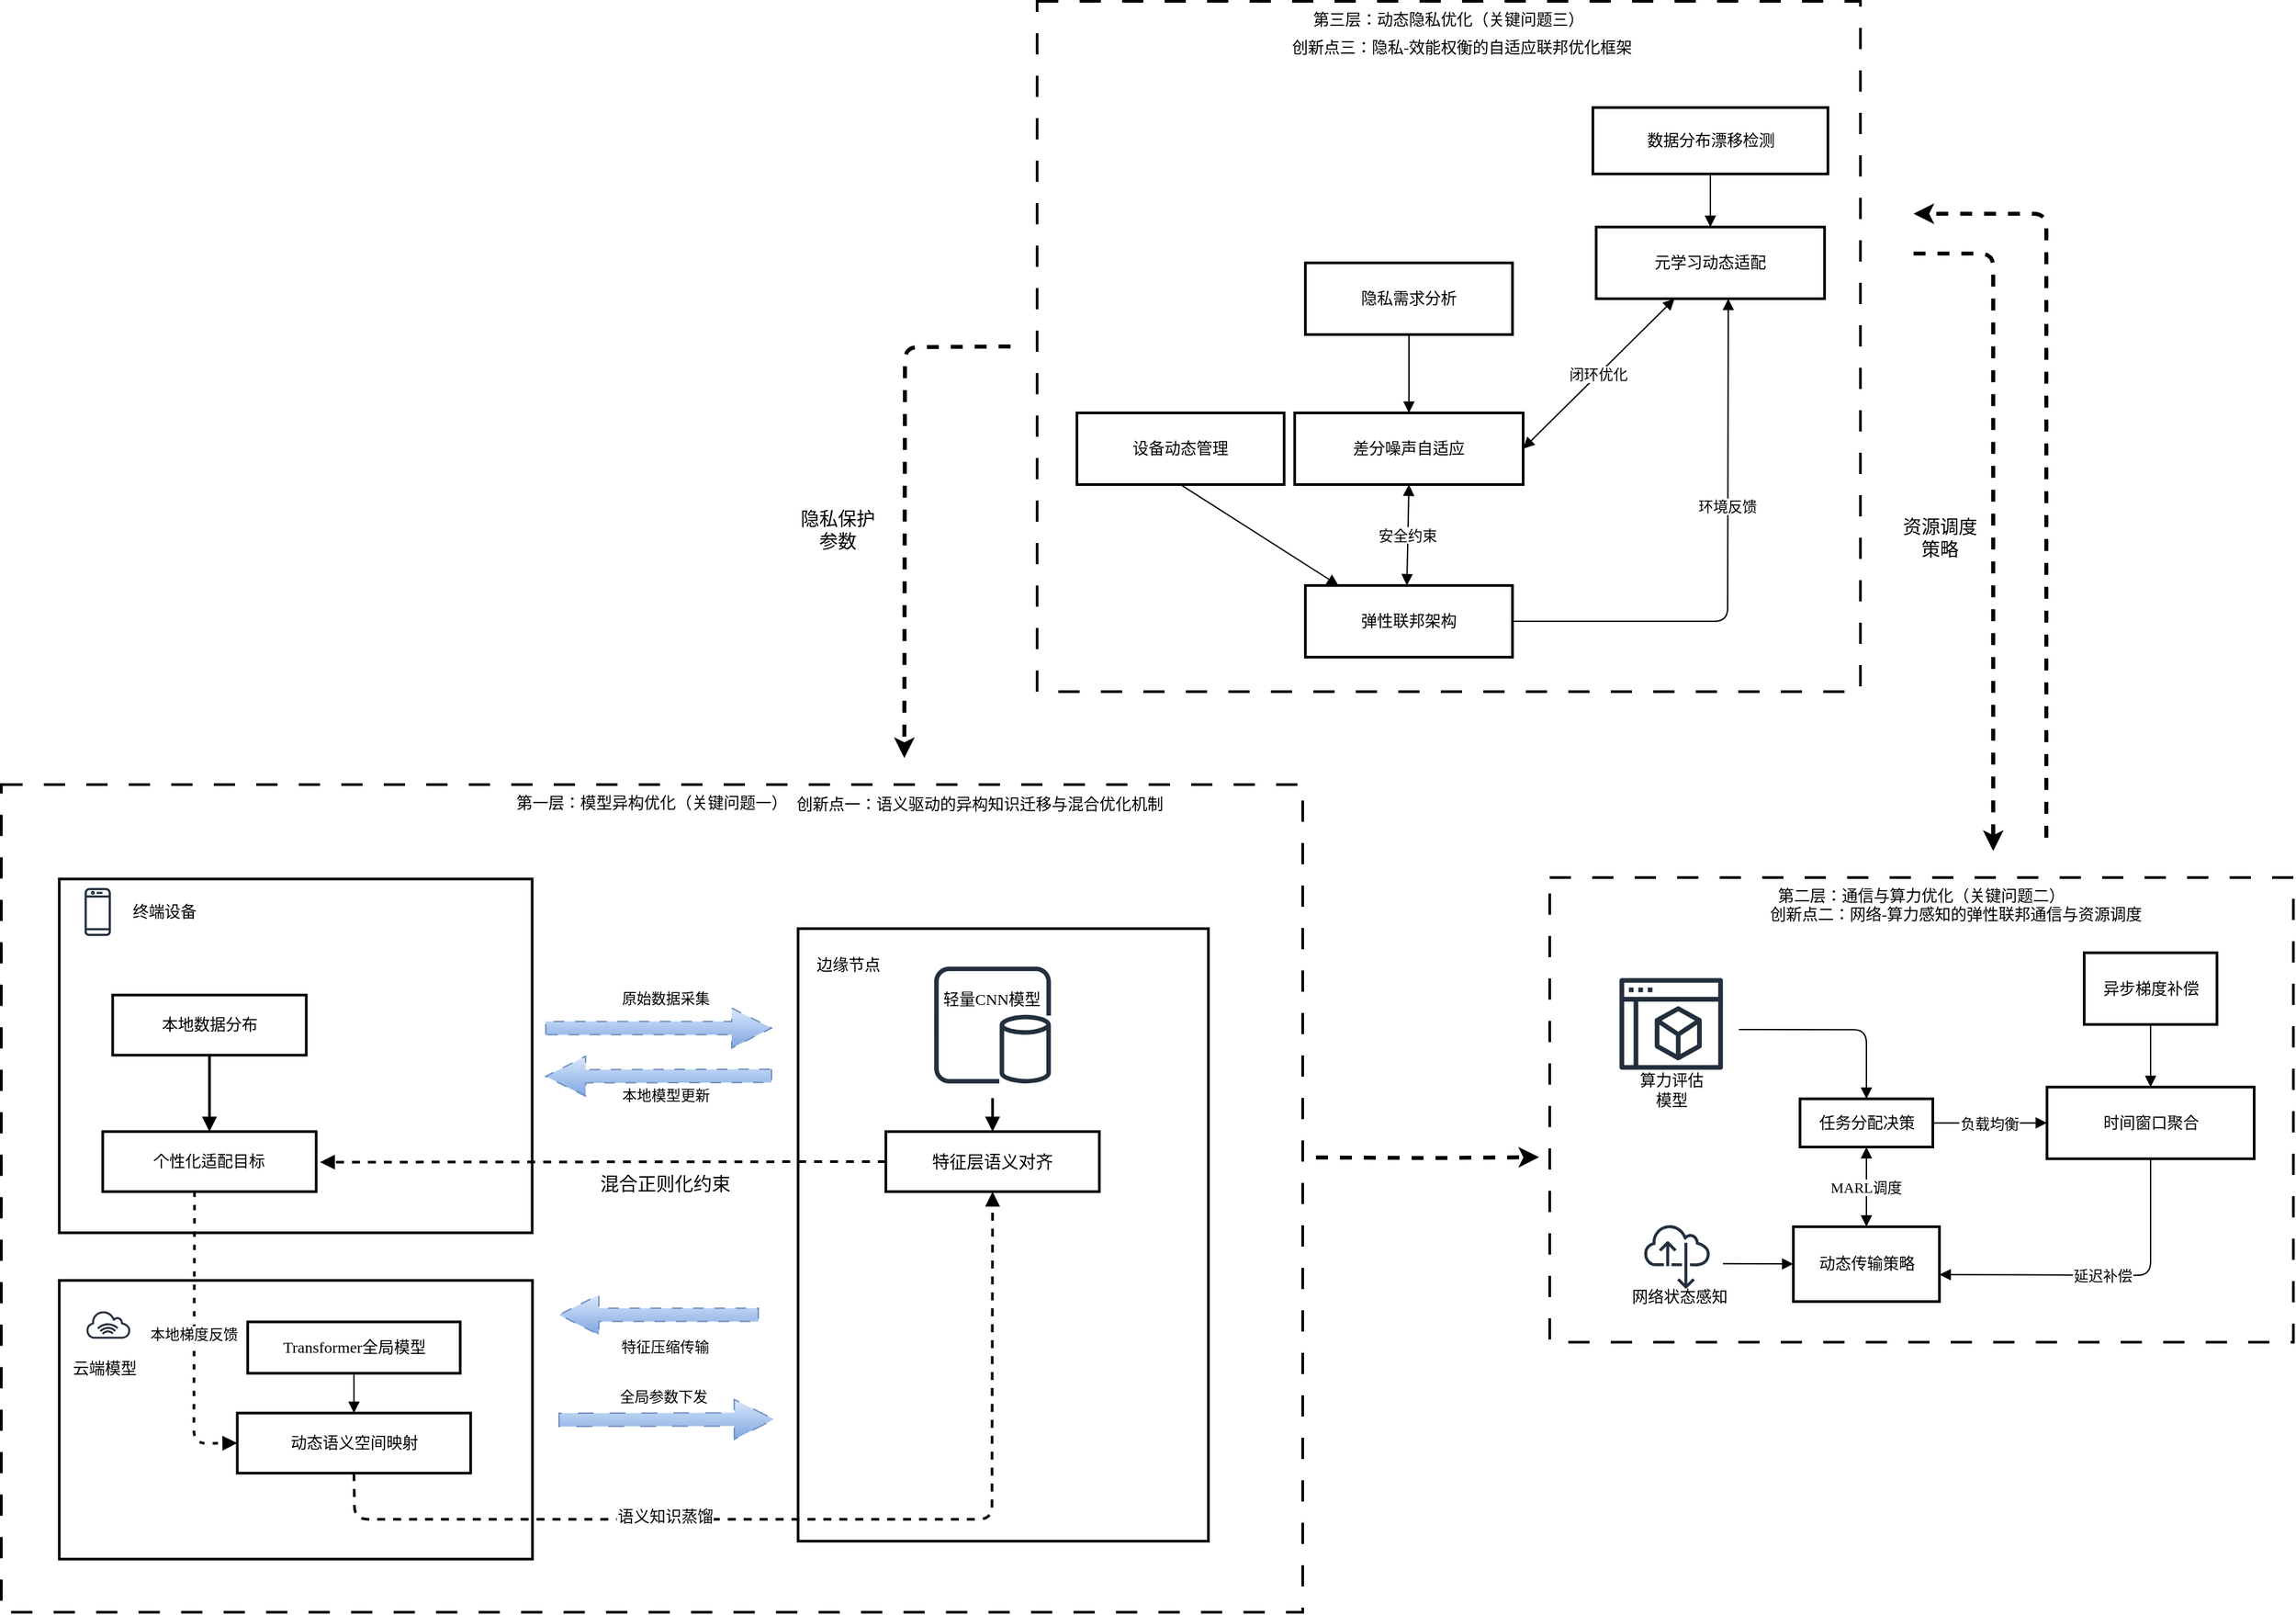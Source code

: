 <mxfile version="26.0.14">
  <diagram name="第 1 页" id="v1831CyyvDvGz0R1QD2G">
    <mxGraphModel dx="2364" dy="1382" grid="1" gridSize="10" guides="1" tooltips="1" connect="1" arrows="1" fold="1" page="1" pageScale="1" pageWidth="4681" pageHeight="3300" math="0" shadow="0">
      <root>
        <mxCell id="0" />
        <mxCell id="1" parent="0" />
        <mxCell id="e-m5rF1JlOSDDuQM73RW-206" value="" style="edgeStyle=orthogonalEdgeStyle;rounded=1;orthogonalLoop=1;jettySize=auto;html=1;strokeWidth=3;dashed=1;curved=0;endArrow=classic;endFill=1;" edge="1" parent="1">
          <mxGeometry relative="1" as="geometry">
            <mxPoint x="2160" y="970" as="sourcePoint" />
            <mxPoint x="2060" y="500" as="targetPoint" />
            <Array as="points">
              <mxPoint x="2160" y="970" />
              <mxPoint x="2160" y="500" />
            </Array>
          </mxGeometry>
        </mxCell>
        <mxCell id="e-m5rF1JlOSDDuQM73RW-68" value="第二层：通信与算力优化（关键问题二）" style="whiteSpace=wrap;strokeWidth=2;verticalAlign=top;fontFamily=宋体-简;container=0;fillColor=none;dashed=1;dashPattern=8 8;" vertex="1" parent="1">
          <mxGeometry x="1786" y="1000" width="560" height="350" as="geometry" />
        </mxCell>
        <mxCell id="e-m5rF1JlOSDDuQM73RW-202" value="" style="edgeStyle=orthogonalEdgeStyle;rounded=0;orthogonalLoop=1;jettySize=auto;html=1;strokeWidth=3;dashed=1;" edge="1" parent="1">
          <mxGeometry relative="1" as="geometry">
            <mxPoint x="1610" y="1210.84" as="sourcePoint" />
            <mxPoint x="1778" y="1210.67" as="targetPoint" />
          </mxGeometry>
        </mxCell>
        <mxCell id="e-m5rF1JlOSDDuQM73RW-82" value="第一层：模型异构优化（关键问题一）" style="whiteSpace=wrap;strokeWidth=2;verticalAlign=top;fontFamily=宋体-简;container=0;fillColor=none;dashed=1;dashPattern=8 8;" vertex="1" parent="1">
          <mxGeometry x="620" y="930" width="980" height="623.38" as="geometry" />
        </mxCell>
        <mxCell id="e-m5rF1JlOSDDuQM73RW-199" value="" style="edgeStyle=orthogonalEdgeStyle;rounded=1;orthogonalLoop=1;jettySize=auto;html=1;strokeWidth=3;dashed=1;curved=0;" edge="1" parent="1">
          <mxGeometry relative="1" as="geometry">
            <mxPoint x="1380" y="600" as="sourcePoint" />
            <mxPoint x="1300" y="910" as="targetPoint" />
          </mxGeometry>
        </mxCell>
        <mxCell id="e-m5rF1JlOSDDuQM73RW-209" value="" style="edgeStyle=orthogonalEdgeStyle;rounded=1;orthogonalLoop=1;jettySize=auto;html=1;strokeWidth=3;dashed=1;endArrow=classic;endFill=1;curved=0;" edge="1" parent="1">
          <mxGeometry relative="1" as="geometry">
            <mxPoint x="2060" y="530" as="sourcePoint" />
            <mxPoint x="2120" y="980" as="targetPoint" />
            <Array as="points">
              <mxPoint x="2120" y="530" />
              <mxPoint x="2120" y="980" />
            </Array>
          </mxGeometry>
        </mxCell>
        <mxCell id="e-m5rF1JlOSDDuQM73RW-54" value="第三层：动态隐私优化（关键问题三）" style="whiteSpace=wrap;strokeWidth=2;verticalAlign=top;fontFamily=宋体-简;container=0;fillColor=none;dashed=1;dashPattern=8 8;" vertex="1" parent="1">
          <mxGeometry x="1400" y="340" width="620" height="520" as="geometry" />
        </mxCell>
        <mxCell id="e-m5rF1JlOSDDuQM73RW-91" value="" style="whiteSpace=wrap;strokeWidth=2;fillColor=none;" vertex="1" parent="1">
          <mxGeometry x="663.65" y="1303.5" width="356.35" height="209.88" as="geometry" />
        </mxCell>
        <mxCell id="e-m5rF1JlOSDDuQM73RW-84" value="" style="whiteSpace=wrap;strokeWidth=2;fillColor=none;" vertex="1" parent="1">
          <mxGeometry x="663.648" y="1001.097" width="356.104" height="266.532" as="geometry" />
        </mxCell>
        <mxCell id="e-m5rF1JlOSDDuQM73RW-90" value="" style="whiteSpace=wrap;strokeWidth=2;fillColor=none;" vertex="1" parent="1">
          <mxGeometry x="1220" y="1038.52" width="309" height="461.33" as="geometry" />
        </mxCell>
        <mxCell id="e-m5rF1JlOSDDuQM73RW-83" value="本地数据分布" style="whiteSpace=wrap;strokeWidth=2;fontFamily=宋体-简;" vertex="1" parent="1">
          <mxGeometry x="703.842" y="1088.526" width="145.806" height="45.26" as="geometry" />
        </mxCell>
        <mxCell id="e-m5rF1JlOSDDuQM73RW-85" value="Transformer全局模型" style="whiteSpace=wrap;strokeWidth=2;fontFamily=宋体-简;" vertex="1" parent="1">
          <mxGeometry x="805.57" y="1334.71" width="160" height="38.67" as="geometry" />
        </mxCell>
        <mxCell id="e-m5rF1JlOSDDuQM73RW-86" value="动态语义空间映射" style="whiteSpace=wrap;strokeWidth=2;fontFamily=宋体-简;" vertex="1" parent="1">
          <mxGeometry x="797.703" y="1403.376" width="175.715" height="45.26" as="geometry" />
        </mxCell>
        <mxCell id="e-m5rF1JlOSDDuQM73RW-88" value="特征层语义对齐" style="whiteSpace=wrap;strokeWidth=2;fontFamily=宋体-简;fontSize=13;" vertex="1" parent="1">
          <mxGeometry x="1286.084" y="1191.36" width="160.761" height="45.26" as="geometry" />
        </mxCell>
        <mxCell id="e-m5rF1JlOSDDuQM73RW-89" value="个性化适配目标" style="whiteSpace=wrap;strokeWidth=2;fontFamily=宋体-简;" vertex="1" parent="1">
          <mxGeometry x="696.361" y="1191.357" width="160.761" height="45.26" as="geometry" />
        </mxCell>
        <mxCell id="e-m5rF1JlOSDDuQM73RW-93" value="" style="curved=0;startArrow=none;endArrow=block;exitX=0.5;exitY=1;entryX=0.5;entryY=0;rounded=0;entryDx=0;entryDy=0;" edge="1" parent="1" source="e-m5rF1JlOSDDuQM73RW-85" target="e-m5rF1JlOSDDuQM73RW-86">
          <mxGeometry relative="1" as="geometry">
            <Array as="points" />
          </mxGeometry>
        </mxCell>
        <mxCell id="e-m5rF1JlOSDDuQM73RW-94" value="" style="curved=1;startArrow=none;endArrow=block;entryX=0.5;entryY=0;rounded=0;entryDx=0;entryDy=0;strokeWidth=2;" edge="1" parent="1" source="e-m5rF1JlOSDDuQM73RW-170" target="e-m5rF1JlOSDDuQM73RW-88">
          <mxGeometry relative="1" as="geometry">
            <Array as="points" />
            <mxPoint x="1369.573" y="1193.38" as="sourcePoint" />
          </mxGeometry>
        </mxCell>
        <mxCell id="e-m5rF1JlOSDDuQM73RW-95" value="" style="curved=0;startArrow=none;endArrow=block;exitX=0.5;exitY=1;entryX=0.5;entryY=0;rounded=0;entryDx=0;entryDy=0;exitDx=0;exitDy=0;strokeWidth=2;" edge="1" parent="1" source="e-m5rF1JlOSDDuQM73RW-83" target="e-m5rF1JlOSDDuQM73RW-89">
          <mxGeometry relative="1" as="geometry">
            <Array as="points" />
          </mxGeometry>
        </mxCell>
        <mxCell id="e-m5rF1JlOSDDuQM73RW-96" value="语义知识蒸馏" style="curved=0;startArrow=none;endArrow=block;entryX=0.5;entryY=1;rounded=1;entryDx=0;entryDy=0;exitX=0.5;exitY=1;exitDx=0;exitDy=0;strokeWidth=2;dashed=1;fontFamily=宋体-简;fontSize=12;" edge="1" parent="1" source="e-m5rF1JlOSDDuQM73RW-86" target="e-m5rF1JlOSDDuQM73RW-88">
          <mxGeometry x="-0.294" y="3" relative="1" as="geometry">
            <Array as="points">
              <mxPoint x="886" y="1483.38" />
              <mxPoint x="1090" y="1483.38" />
              <mxPoint x="1366" y="1483.38" />
            </Array>
            <mxPoint x="960" y="1499.38" as="sourcePoint" />
            <mxPoint as="offset" />
          </mxGeometry>
        </mxCell>
        <mxCell id="e-m5rF1JlOSDDuQM73RW-97" value="混合正则化约束" style="curved=0;startArrow=none;endArrow=block;exitX=0;exitY=0.5;rounded=0;exitDx=0;exitDy=0;dashed=1;strokeWidth=2;fontFamily=宋体-简;fontSize=14;" edge="1" parent="1" source="e-m5rF1JlOSDDuQM73RW-88">
          <mxGeometry x="-0.22" y="16" relative="1" as="geometry">
            <Array as="points" />
            <mxPoint x="860" y="1214.38" as="targetPoint" />
            <mxPoint as="offset" />
          </mxGeometry>
        </mxCell>
        <mxCell id="e-m5rF1JlOSDDuQM73RW-98" value="本地梯度反馈" style="curved=0;dashed=1;dashPattern=2 3;startArrow=none;endArrow=block;exitX=0.43;exitY=1;entryX=0;entryY=0.5;rounded=1;entryDx=0;entryDy=0;strokeWidth=2;fontFamily=宋体-简;" edge="1" parent="1" source="e-m5rF1JlOSDDuQM73RW-89" target="e-m5rF1JlOSDDuQM73RW-86">
          <mxGeometry x="-0.04" relative="1" as="geometry">
            <Array as="points">
              <mxPoint x="765" y="1426.38" />
            </Array>
            <mxPoint as="offset" />
          </mxGeometry>
        </mxCell>
        <mxCell id="e-m5rF1JlOSDDuQM73RW-99" value="原始数据采集" style="curved=1;startArrow=none;endArrow=block;rounded=0;shape=arrow;dashed=1;dashPattern=8 8;fillColor=#dae8fc;gradientColor=#7ea6e0;strokeColor=#6c8ebf;fontFamily=宋体-简;" edge="1" parent="1">
          <mxGeometry x="0.058" y="13" relative="1" as="geometry">
            <Array as="points">
              <mxPoint x="1120" y="1103.38" />
            </Array>
            <mxPoint x="1030" y="1113.38" as="sourcePoint" />
            <mxPoint x="1200" y="1113.38" as="targetPoint" />
            <mxPoint x="-1" as="offset" />
          </mxGeometry>
        </mxCell>
        <mxCell id="e-m5rF1JlOSDDuQM73RW-100" value="特征压缩传输" style="curved=1;startArrow=none;endArrow=block;rounded=0;shape=arrow;fillColor=#dae8fc;gradientColor=#7ea6e0;strokeColor=#6c8ebf;dashed=1;dashPattern=8 8;fontFamily=宋体-简;" edge="1" parent="1">
          <mxGeometry x="-0.101" y="14" relative="1" as="geometry">
            <Array as="points">
              <mxPoint x="1150" y="1353.38" />
              <mxPoint x="1110" y="1331.38" />
            </Array>
            <mxPoint x="1190" y="1329.38" as="sourcePoint" />
            <mxPoint x="1040" y="1329.38" as="targetPoint" />
            <mxPoint as="offset" />
          </mxGeometry>
        </mxCell>
        <mxCell id="e-m5rF1JlOSDDuQM73RW-101" value="全局参数下发" style="curved=1;startArrow=none;endArrow=block;rounded=0;entryX=0.004;entryY=0.79;entryDx=0;entryDy=0;entryPerimeter=0;shape=arrow;fillColor=#dae8fc;gradientColor=#7ea6e0;strokeColor=#6c8ebf;dashed=1;dashPattern=12 12;fontFamily=宋体-简;" edge="1" parent="1">
          <mxGeometry x="-0.317" y="52" relative="1" as="geometry">
            <Array as="points">
              <mxPoint x="1118.76" y="1448.64" />
            </Array>
            <mxPoint x="1040" y="1408.49" as="sourcePoint" />
            <mxPoint x="1201.956" y="1408.111" as="targetPoint" />
            <mxPoint as="offset" />
          </mxGeometry>
        </mxCell>
        <mxCell id="e-m5rF1JlOSDDuQM73RW-102" value="本地模型更新" style="curved=1;startArrow=none;endArrow=block;rounded=0;strokeColor=#6c8ebf;shape=arrow;dashed=1;dashPattern=8 8;fillColor=#dae8fc;gradientColor=#7ea6e0;fontFamily=宋体-简;" edge="1" parent="1">
          <mxGeometry x="-0.06" y="10" relative="1" as="geometry">
            <Array as="points">
              <mxPoint x="1100" y="1154.36" />
            </Array>
            <mxPoint x="1200" y="1149.38" as="sourcePoint" />
            <mxPoint x="1030" y="1149.76" as="targetPoint" />
            <mxPoint as="offset" />
          </mxGeometry>
        </mxCell>
        <mxCell id="e-m5rF1JlOSDDuQM73RW-157" value="&lt;font face=&quot;宋体-简&quot;&gt;边缘节点&lt;/font&gt;" style="text;html=1;align=center;verticalAlign=middle;whiteSpace=wrap;rounded=0;" vertex="1" parent="1">
          <mxGeometry x="1230.0" y="1053.384" width="56.079" height="25.145" as="geometry" />
        </mxCell>
        <mxCell id="e-m5rF1JlOSDDuQM73RW-158" value="&lt;font face=&quot;宋体-简&quot;&gt;终端设备&lt;/font&gt;" style="text;html=1;align=center;verticalAlign=middle;whiteSpace=wrap;rounded=0;" vertex="1" parent="1">
          <mxGeometry x="715.17" y="1013.377" width="56.079" height="25.145" as="geometry" />
        </mxCell>
        <mxCell id="e-m5rF1JlOSDDuQM73RW-160" value="&lt;font face=&quot;宋体-简&quot;&gt;云端模型&lt;/font&gt;" style="text;html=1;align=center;verticalAlign=middle;whiteSpace=wrap;rounded=0;" vertex="1" parent="1">
          <mxGeometry x="669.999" y="1357.306" width="56.079" height="25.145" as="geometry" />
        </mxCell>
        <mxCell id="e-m5rF1JlOSDDuQM73RW-71" value="动态传输策略" style="whiteSpace=wrap;strokeWidth=2;fontFamily=宋体-简;" vertex="1" parent="1">
          <mxGeometry x="1969.5" y="1263.05" width="110" height="56.34" as="geometry" />
        </mxCell>
        <mxCell id="e-m5rF1JlOSDDuQM73RW-73" value="任务分配决策" style="whiteSpace=wrap;strokeWidth=2;fontFamily=宋体-简;" vertex="1" parent="1">
          <mxGeometry x="1974.5" y="1166.7" width="100" height="36.3" as="geometry" />
        </mxCell>
        <mxCell id="e-m5rF1JlOSDDuQM73RW-74" value="异步梯度补偿" style="whiteSpace=wrap;strokeWidth=2;fontFamily=宋体-简;" vertex="1" parent="1">
          <mxGeometry x="2188.5" y="1056.7" width="100" height="54" as="geometry" />
        </mxCell>
        <mxCell id="e-m5rF1JlOSDDuQM73RW-75" value="时间窗口聚合" style="whiteSpace=wrap;strokeWidth=2;fontFamily=宋体-简;" vertex="1" parent="1">
          <mxGeometry x="2160.5" y="1157.85" width="156" height="54" as="geometry" />
        </mxCell>
        <mxCell id="e-m5rF1JlOSDDuQM73RW-76" value="" style="curved=1;startArrow=none;endArrow=block;exitX=1;exitY=0.5;entryX=0;entryY=0.5;rounded=0;" edge="1" parent="1">
          <mxGeometry relative="1" as="geometry">
            <Array as="points" />
            <mxPoint x="1916.5" y="1290.9" as="sourcePoint" />
            <mxPoint x="1969.5" y="1291.09" as="targetPoint" />
          </mxGeometry>
        </mxCell>
        <mxCell id="e-m5rF1JlOSDDuQM73RW-77" value="" style="curved=0;startArrow=none;endArrow=block;entryX=0.5;entryY=0;rounded=1;entryDx=0;entryDy=0;" edge="1" parent="1" target="e-m5rF1JlOSDDuQM73RW-73">
          <mxGeometry relative="1" as="geometry">
            <Array as="points">
              <mxPoint x="2024.5" y="1114.6" />
            </Array>
            <mxPoint x="1928.5" y="1114.45" as="sourcePoint" />
            <mxPoint x="2173.5" y="1188.7" as="targetPoint" />
          </mxGeometry>
        </mxCell>
        <mxCell id="e-m5rF1JlOSDDuQM73RW-78" value="" style="curved=0;startArrow=none;endArrow=block;exitX=0.5;exitY=1;entryX=0.5;entryY=0;rounded=1;entryDx=0;entryDy=0;exitDx=0;exitDy=0;" edge="1" parent="1" source="e-m5rF1JlOSDDuQM73RW-74" target="e-m5rF1JlOSDDuQM73RW-75">
          <mxGeometry relative="1" as="geometry">
            <Array as="points" />
          </mxGeometry>
        </mxCell>
        <mxCell id="e-m5rF1JlOSDDuQM73RW-79" value="MARL调度" style="curved=0;startArrow=block;endArrow=block;entryX=0.5;entryY=1;rounded=0;entryDx=0;entryDy=0;exitX=0.5;exitY=0;exitDx=0;exitDy=0;fontFamily=宋体-简;" edge="1" parent="1" source="e-m5rF1JlOSDDuQM73RW-71" target="e-m5rF1JlOSDDuQM73RW-73">
          <mxGeometry relative="1" as="geometry">
            <Array as="points" />
            <mxPoint x="2079.5" y="1241.6" as="sourcePoint" />
          </mxGeometry>
        </mxCell>
        <mxCell id="e-m5rF1JlOSDDuQM73RW-80" value="负载均衡" style="curved=0;startArrow=none;endArrow=block;exitX=1;exitY=0.5;entryX=0;entryY=0.5;rounded=0;entryDx=0;entryDy=0;fontFamily=宋体-简;" edge="1" parent="1" source="e-m5rF1JlOSDDuQM73RW-73" target="e-m5rF1JlOSDDuQM73RW-75">
          <mxGeometry x="-0.001" relative="1" as="geometry">
            <Array as="points" />
            <mxPoint as="offset" />
          </mxGeometry>
        </mxCell>
        <mxCell id="e-m5rF1JlOSDDuQM73RW-81" value="延迟补偿" style="curved=0;startArrow=none;endArrow=block;exitX=0.5;exitY=1;entryX=1;entryY=0.64;rounded=1;exitDx=0;exitDy=0;fontFamily=宋体-简;" edge="1" parent="1" source="e-m5rF1JlOSDDuQM73RW-75" target="e-m5rF1JlOSDDuQM73RW-71">
          <mxGeometry relative="1" as="geometry">
            <Array as="points">
              <mxPoint x="2238.5" y="1299.6" />
            </Array>
          </mxGeometry>
        </mxCell>
        <mxCell id="e-m5rF1JlOSDDuQM73RW-56" value="数据分布漂移检测" style="whiteSpace=wrap;strokeWidth=2;fontFamily=宋体-简;" vertex="1" parent="1">
          <mxGeometry x="1818.5" y="420" width="177" height="50" as="geometry" />
        </mxCell>
        <mxCell id="e-m5rF1JlOSDDuQM73RW-57" value="元学习动态适配" style="whiteSpace=wrap;strokeWidth=2;fontFamily=宋体-简;" vertex="1" parent="1">
          <mxGeometry x="1821" y="510" width="172" height="54" as="geometry" />
        </mxCell>
        <mxCell id="e-m5rF1JlOSDDuQM73RW-58" value="隐私需求分析" style="whiteSpace=wrap;strokeWidth=2;fontFamily=宋体-简;" vertex="1" parent="1">
          <mxGeometry x="1602" y="537" width="156" height="54" as="geometry" />
        </mxCell>
        <mxCell id="e-m5rF1JlOSDDuQM73RW-59" value="差分噪声自适应" style="whiteSpace=wrap;strokeWidth=2;fontFamily=宋体-简;" vertex="1" parent="1">
          <mxGeometry x="1594" y="650" width="172" height="54" as="geometry" />
        </mxCell>
        <mxCell id="e-m5rF1JlOSDDuQM73RW-60" value="设备动态管理" style="whiteSpace=wrap;strokeWidth=2;fontFamily=宋体-简;" vertex="1" parent="1">
          <mxGeometry x="1430" y="650" width="156" height="54" as="geometry" />
        </mxCell>
        <mxCell id="e-m5rF1JlOSDDuQM73RW-61" value="弹性联邦架构" style="whiteSpace=wrap;strokeWidth=2;fontFamily=宋体-简;" vertex="1" parent="1">
          <mxGeometry x="1602" y="780" width="156" height="54" as="geometry" />
        </mxCell>
        <mxCell id="e-m5rF1JlOSDDuQM73RW-62" value="" style="curved=1;startArrow=none;endArrow=block;exitX=0.5;exitY=0.99;entryX=0.5;entryY=0.01;rounded=0;" edge="1" parent="1" source="e-m5rF1JlOSDDuQM73RW-56" target="e-m5rF1JlOSDDuQM73RW-57">
          <mxGeometry relative="1" as="geometry">
            <Array as="points" />
          </mxGeometry>
        </mxCell>
        <mxCell id="e-m5rF1JlOSDDuQM73RW-63" value="" style="curved=0;startArrow=none;endArrow=block;exitX=0.5;exitY=1.01;entryX=0.5;entryY=0;rounded=0;entryDx=0;entryDy=0;" edge="1" parent="1" source="e-m5rF1JlOSDDuQM73RW-58" target="e-m5rF1JlOSDDuQM73RW-59">
          <mxGeometry relative="1" as="geometry">
            <Array as="points" />
          </mxGeometry>
        </mxCell>
        <mxCell id="e-m5rF1JlOSDDuQM73RW-64" value="" style="curved=0;startArrow=none;endArrow=block;exitX=0.5;exitY=1;entryX=0.16;entryY=0;rounded=0;" edge="1" parent="1" source="e-m5rF1JlOSDDuQM73RW-60" target="e-m5rF1JlOSDDuQM73RW-61">
          <mxGeometry relative="1" as="geometry">
            <Array as="points" />
          </mxGeometry>
        </mxCell>
        <mxCell id="e-m5rF1JlOSDDuQM73RW-65" value="闭环优化" style="curved=0;startArrow=block;endArrow=block;exitX=0.34;exitY=1.01;entryX=1;entryY=0.5;rounded=1;entryDx=0;entryDy=0;fontFamily=宋体-简;" edge="1" parent="1" source="e-m5rF1JlOSDDuQM73RW-57" target="e-m5rF1JlOSDDuQM73RW-59">
          <mxGeometry relative="1" as="geometry">
            <Array as="points" />
          </mxGeometry>
        </mxCell>
        <mxCell id="e-m5rF1JlOSDDuQM73RW-66" value="安全约束" style="curved=0;startArrow=block;endArrow=block;exitX=0.5;exitY=1;entryX=0.49;entryY=0;rounded=0;fontFamily=宋体-简;" edge="1" parent="1" source="e-m5rF1JlOSDDuQM73RW-59" target="e-m5rF1JlOSDDuQM73RW-61">
          <mxGeometry relative="1" as="geometry">
            <Array as="points" />
          </mxGeometry>
        </mxCell>
        <mxCell id="e-m5rF1JlOSDDuQM73RW-67" value="环境反馈" style="curved=0;startArrow=none;endArrow=block;exitX=1;exitY=0.5;entryX=0.58;entryY=1.01;rounded=1;exitDx=0;exitDy=0;fontFamily=宋体-简;" edge="1" parent="1" source="e-m5rF1JlOSDDuQM73RW-61" target="e-m5rF1JlOSDDuQM73RW-57">
          <mxGeometry x="0.23" relative="1" as="geometry">
            <Array as="points">
              <mxPoint x="1920" y="807" />
            </Array>
            <mxPoint as="offset" />
          </mxGeometry>
        </mxCell>
        <mxCell id="e-m5rF1JlOSDDuQM73RW-163" value="" style="sketch=0;outlineConnect=0;fontColor=#232F3E;gradientColor=none;strokeColor=#232F3E;fillColor=#ffffff;dashed=0;verticalLabelPosition=bottom;verticalAlign=top;align=center;html=1;fontSize=12;fontStyle=0;aspect=fixed;shape=mxgraph.aws4.resourceIcon;resIcon=mxgraph.aws4.mobile_client;" vertex="1" parent="1">
          <mxGeometry x="670" y="1003.38" width="45.17" height="45.17" as="geometry" />
        </mxCell>
        <mxCell id="e-m5rF1JlOSDDuQM73RW-168" value="" style="sketch=0;outlineConnect=0;fontColor=#232F3E;gradientColor=none;strokeColor=#232F3E;fillColor=#ffffff;dashed=0;verticalLabelPosition=bottom;verticalAlign=top;align=center;html=1;fontSize=12;fontStyle=0;aspect=fixed;shape=mxgraph.aws4.resourceIcon;resIcon=mxgraph.aws4.internet_alt1;" vertex="1" parent="1">
          <mxGeometry x="680" y="1316.1" width="41.21" height="41.21" as="geometry" />
        </mxCell>
        <mxCell id="e-m5rF1JlOSDDuQM73RW-171" value="" style="group;movable=1;resizable=1;rotatable=1;deletable=1;editable=1;locked=0;connectable=1;" vertex="1" connectable="0" parent="1">
          <mxGeometry x="1306.46" y="1056.16" width="120" height="110" as="geometry" />
        </mxCell>
        <mxCell id="e-m5rF1JlOSDDuQM73RW-170" value="" style="sketch=0;outlineConnect=0;fontColor=#232F3E;gradientColor=none;strokeColor=#232F3E;fillColor=none;dashed=0;verticalLabelPosition=bottom;verticalAlign=top;align=center;html=1;fontSize=12;fontStyle=0;aspect=fixed;shape=mxgraph.aws4.resourceIcon;resIcon=mxgraph.aws4.db_on_instance;movable=1;resizable=1;rotatable=1;deletable=1;editable=1;locked=0;connectable=1;" vertex="1" parent="e-m5rF1JlOSDDuQM73RW-171">
          <mxGeometry x="5" y="2.665e-14" width="110" height="110" as="geometry" />
        </mxCell>
        <mxCell id="e-m5rF1JlOSDDuQM73RW-167" value="&lt;font face=&quot;宋体-简&quot;&gt;轻量CNN模型&lt;/font&gt;" style="text;html=1;align=center;verticalAlign=middle;whiteSpace=wrap;rounded=0;" vertex="1" parent="e-m5rF1JlOSDDuQM73RW-171">
          <mxGeometry x="5" y="23.84" width="110" height="24.74" as="geometry" />
        </mxCell>
        <mxCell id="e-m5rF1JlOSDDuQM73RW-179" value="" style="group" vertex="1" connectable="0" parent="1">
          <mxGeometry x="1838.5" y="1075.75" width="78" height="99.0" as="geometry" />
        </mxCell>
        <mxCell id="e-m5rF1JlOSDDuQM73RW-177" value="" style="sketch=0;outlineConnect=0;fontColor=#232F3E;gradientColor=none;fillColor=#232F3D;strokeColor=none;dashed=0;verticalLabelPosition=bottom;verticalAlign=top;align=center;html=1;fontSize=12;fontStyle=0;aspect=fixed;pointerEvents=1;shape=mxgraph.aws4.management_console2;" vertex="1" parent="e-m5rF1JlOSDDuQM73RW-179">
          <mxGeometry width="78" height="69" as="geometry" />
        </mxCell>
        <mxCell id="e-m5rF1JlOSDDuQM73RW-178" value="&lt;font face=&quot;宋体-简&quot;&gt;算力评估模型&lt;/font&gt;" style="text;html=1;align=center;verticalAlign=middle;whiteSpace=wrap;rounded=0;" vertex="1" parent="e-m5rF1JlOSDDuQM73RW-179">
          <mxGeometry x="9" y="69.0" width="60" height="30" as="geometry" />
        </mxCell>
        <mxCell id="e-m5rF1JlOSDDuQM73RW-180" value="" style="group" vertex="1" connectable="0" parent="1">
          <mxGeometry x="1838.5" y="1260.599" width="90" height="61.331" as="geometry" />
        </mxCell>
        <mxCell id="e-m5rF1JlOSDDuQM73RW-174" value="&lt;font face=&quot;宋体-简&quot;&gt;网络状态感知&lt;/font&gt;" style="text;html=1;align=center;verticalAlign=middle;whiteSpace=wrap;rounded=0;" vertex="1" parent="e-m5rF1JlOSDDuQM73RW-180">
          <mxGeometry y="49.331" width="90" height="12" as="geometry" />
        </mxCell>
        <mxCell id="e-m5rF1JlOSDDuQM73RW-173" value="" style="sketch=0;outlineConnect=0;fontColor=#232F3E;gradientColor=none;fillColor=#232F3D;strokeColor=none;dashed=0;verticalLabelPosition=bottom;verticalAlign=top;align=center;html=1;fontSize=12;fontStyle=0;aspect=fixed;pointerEvents=1;shape=mxgraph.aws4.internet_alt22;" vertex="1" parent="e-m5rF1JlOSDDuQM73RW-180">
          <mxGeometry x="18.675" width="49.328" height="49.328" as="geometry" />
        </mxCell>
        <mxCell id="e-m5rF1JlOSDDuQM73RW-185" value="&lt;font face=&quot;宋体-简&quot;&gt;创新点一：语义驱动的异构知识迁移与混合优化机制&lt;/font&gt;" style="text;html=1;align=center;verticalAlign=middle;whiteSpace=wrap;rounded=0;" vertex="1" parent="1">
          <mxGeometry x="1207" y="930" width="300" height="30" as="geometry" />
        </mxCell>
        <mxCell id="e-m5rF1JlOSDDuQM73RW-186" value="&lt;font face=&quot;宋体-简&quot;&gt;创新点二：网络-算力感知的弹性联邦通信与资源调度&lt;/font&gt;" style="text;html=1;align=center;verticalAlign=middle;whiteSpace=wrap;rounded=0;" vertex="1" parent="1">
          <mxGeometry x="1901.5" y="1013.38" width="380" height="30" as="geometry" />
        </mxCell>
        <mxCell id="e-m5rF1JlOSDDuQM73RW-187" value="&lt;font face=&quot;宋体-简&quot;&gt;创新点三：隐私-效能权衡的自适应联邦优化框架&lt;/font&gt;" style="text;html=1;align=center;verticalAlign=middle;whiteSpace=wrap;rounded=0;" vertex="1" parent="1">
          <mxGeometry x="1550" y="360" width="340" height="30" as="geometry" />
        </mxCell>
        <mxCell id="e-m5rF1JlOSDDuQM73RW-190" value="&lt;span style=&quot;text-wrap-mode: nowrap; background-color: rgb(255, 255, 255);&quot;&gt;&lt;font style=&quot;font-size: 14px;&quot; face=&quot;宋体-简&quot;&gt;隐私保护参数&lt;/font&gt;&lt;/span&gt;" style="text;html=1;align=center;verticalAlign=middle;whiteSpace=wrap;rounded=0;" vertex="1" parent="1">
          <mxGeometry x="1220" y="724" width="60" height="30" as="geometry" />
        </mxCell>
        <mxCell id="e-m5rF1JlOSDDuQM73RW-194" value="&lt;span style=&quot;text-wrap-mode: nowrap; background-color: rgb(255, 255, 255);&quot;&gt;&lt;font style=&quot;font-size: 14px;&quot; face=&quot;宋体-简&quot;&gt;资源调度策略&lt;/font&gt;&lt;/span&gt;" style="text;html=1;align=center;verticalAlign=middle;whiteSpace=wrap;rounded=0;" vertex="1" parent="1">
          <mxGeometry x="2050" y="730" width="60" height="30" as="geometry" />
        </mxCell>
      </root>
    </mxGraphModel>
  </diagram>
</mxfile>
